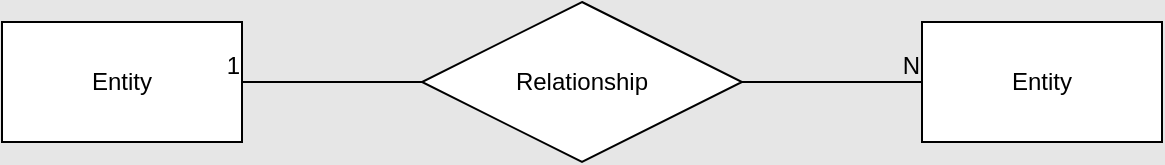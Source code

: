 <mxfile version="21.6.1" type="github">
  <diagram name="페이지-1" id="BVyan7K_KhHi0l22jlN2">
    <mxGraphModel dx="1050" dy="573" grid="1" gridSize="10" guides="1" tooltips="1" connect="1" arrows="1" fold="1" page="1" pageScale="1" pageWidth="827" pageHeight="1169" background="#E6E6E6" math="0" shadow="0">
      <root>
        <mxCell id="0" />
        <mxCell id="1" parent="0" />
        <mxCell id="jSo7vejmUuaDylccpD6f-1" value="Entity" style="rounded=0;whiteSpace=wrap;html=1;" vertex="1" parent="1">
          <mxGeometry x="80" y="180" width="120" height="60" as="geometry" />
        </mxCell>
        <mxCell id="jSo7vejmUuaDylccpD6f-2" value="Relationship" style="rhombus;whiteSpace=wrap;html=1;" vertex="1" parent="1">
          <mxGeometry x="290" y="170" width="160" height="80" as="geometry" />
        </mxCell>
        <mxCell id="jSo7vejmUuaDylccpD6f-3" value="Entity" style="rounded=0;whiteSpace=wrap;html=1;" vertex="1" parent="1">
          <mxGeometry x="540" y="180" width="120" height="60" as="geometry" />
        </mxCell>
        <mxCell id="jSo7vejmUuaDylccpD6f-5" value="" style="endArrow=none;html=1;rounded=0;entryX=1;entryY=0.5;entryDx=0;entryDy=0;exitX=0;exitY=0.5;exitDx=0;exitDy=0;" edge="1" parent="1" source="jSo7vejmUuaDylccpD6f-2" target="jSo7vejmUuaDylccpD6f-1">
          <mxGeometry relative="1" as="geometry">
            <mxPoint x="330" y="210" as="sourcePoint" />
            <mxPoint x="420" y="270" as="targetPoint" />
          </mxGeometry>
        </mxCell>
        <mxCell id="jSo7vejmUuaDylccpD6f-6" value="1" style="resizable=0;html=1;whiteSpace=wrap;align=right;verticalAlign=bottom;" connectable="0" vertex="1" parent="jSo7vejmUuaDylccpD6f-5">
          <mxGeometry x="1" relative="1" as="geometry" />
        </mxCell>
        <mxCell id="jSo7vejmUuaDylccpD6f-7" value="" style="endArrow=none;html=1;rounded=0;entryX=0;entryY=0.5;entryDx=0;entryDy=0;exitX=1;exitY=0.5;exitDx=0;exitDy=0;" edge="1" parent="1" source="jSo7vejmUuaDylccpD6f-2" target="jSo7vejmUuaDylccpD6f-3">
          <mxGeometry relative="1" as="geometry">
            <mxPoint x="414" y="209" as="sourcePoint" />
            <mxPoint x="584" y="180" as="targetPoint" />
          </mxGeometry>
        </mxCell>
        <mxCell id="jSo7vejmUuaDylccpD6f-8" value="N" style="resizable=0;html=1;whiteSpace=wrap;align=right;verticalAlign=bottom;" connectable="0" vertex="1" parent="jSo7vejmUuaDylccpD6f-7">
          <mxGeometry x="1" relative="1" as="geometry" />
        </mxCell>
      </root>
    </mxGraphModel>
  </diagram>
</mxfile>
